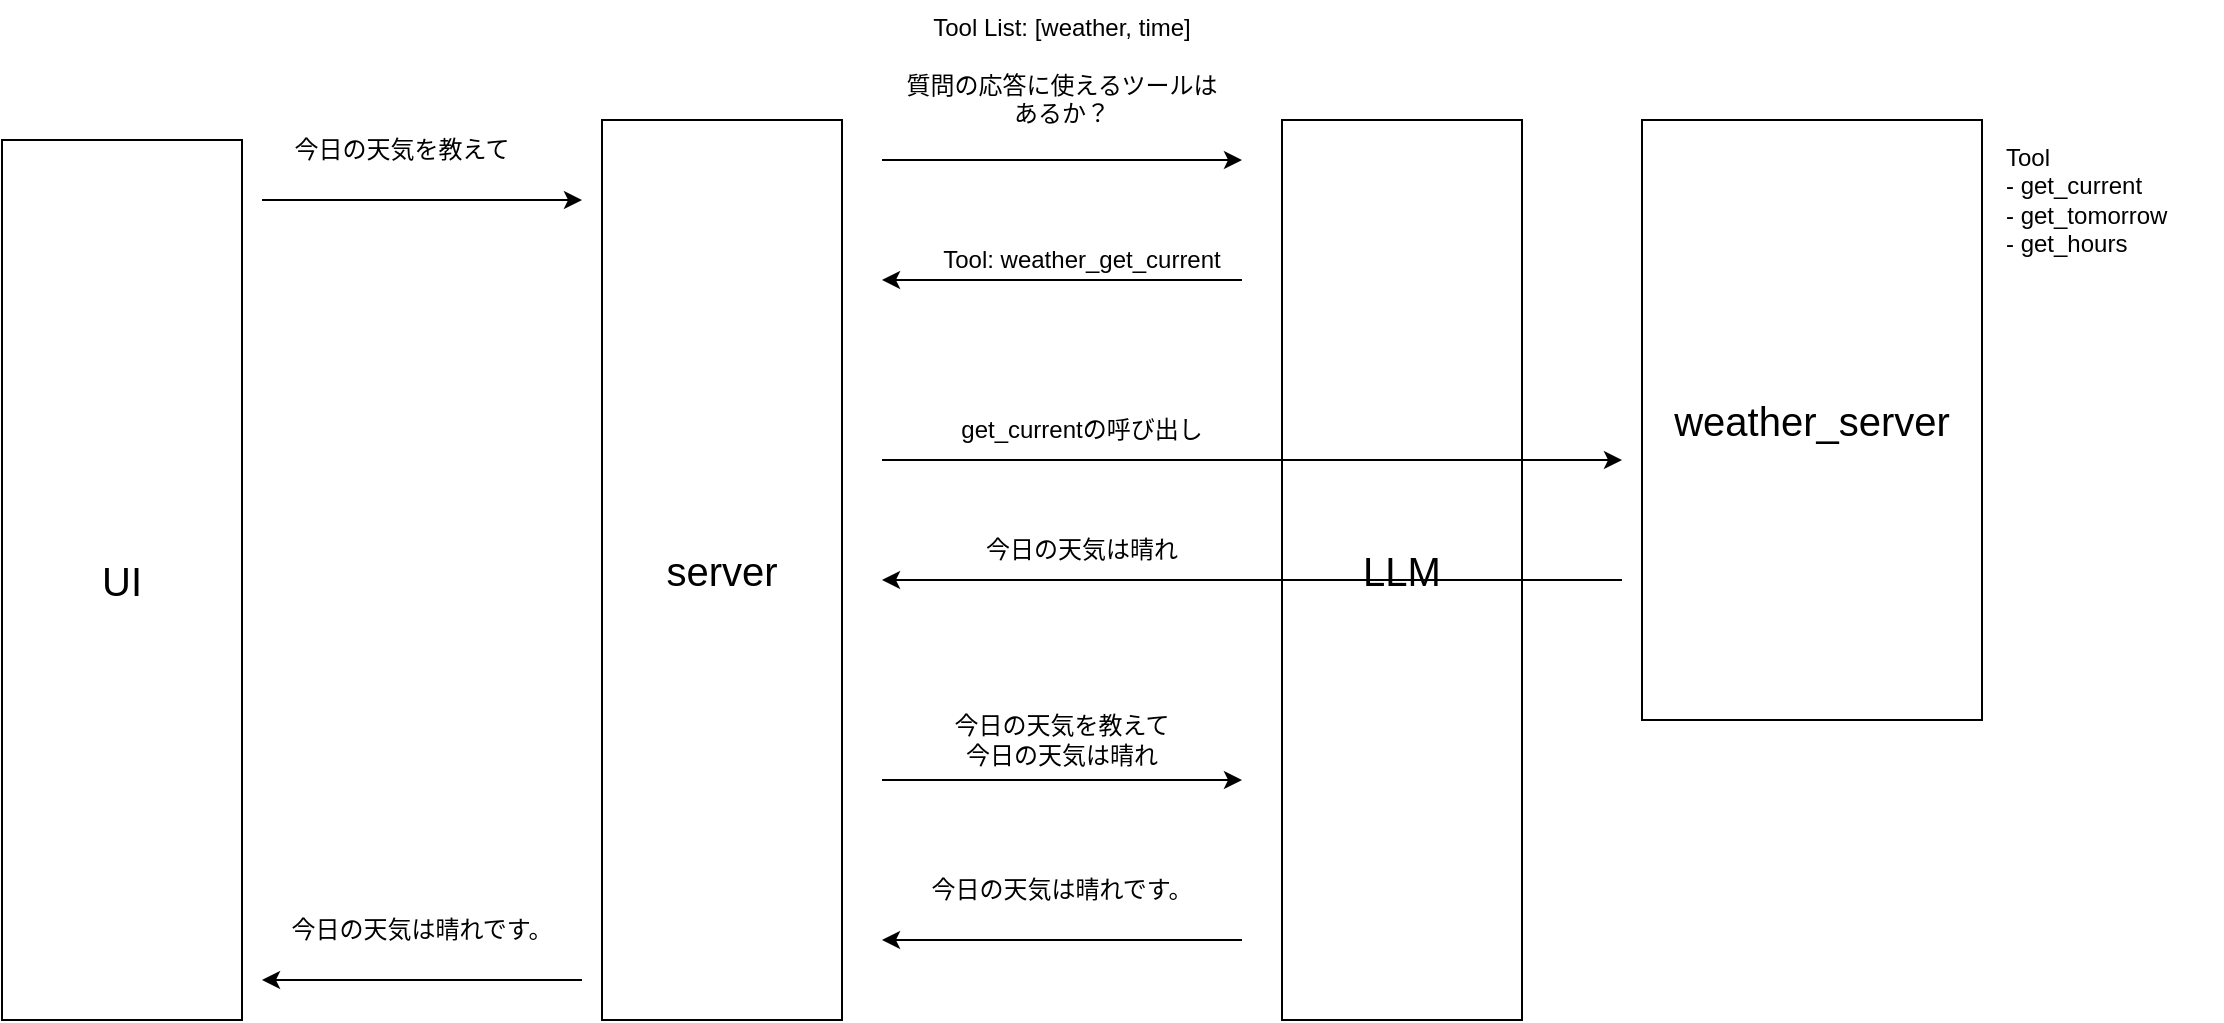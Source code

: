 <mxfile>
    <diagram id="EwDn63KYRhjgUmqdWrEp" name="Page-1">
        <mxGraphModel dx="1057" dy="763" grid="1" gridSize="10" guides="1" tooltips="1" connect="1" arrows="1" fold="1" page="1" pageScale="1" pageWidth="850" pageHeight="1100" math="0" shadow="0">
            <root>
                <mxCell id="0"/>
                <mxCell id="1" parent="0"/>
                <mxCell id="2" value="&lt;font style=&quot;font-size: 20px;&quot;&gt;UI&lt;/font&gt;" style="rounded=0;whiteSpace=wrap;html=1;" vertex="1" parent="1">
                    <mxGeometry x="140" y="140" width="120" height="440" as="geometry"/>
                </mxCell>
                <mxCell id="3" value="&lt;font style=&quot;font-size: 20px;&quot;&gt;server&lt;/font&gt;" style="rounded=0;whiteSpace=wrap;html=1;" vertex="1" parent="1">
                    <mxGeometry x="440" y="130" width="120" height="450" as="geometry"/>
                </mxCell>
                <mxCell id="4" value="今日の天気を教えて" style="text;html=1;align=center;verticalAlign=middle;whiteSpace=wrap;rounded=0;" vertex="1" parent="1">
                    <mxGeometry x="270" y="130" width="140" height="30" as="geometry"/>
                </mxCell>
                <mxCell id="5" value="" style="endArrow=classic;html=1;" edge="1" parent="1">
                    <mxGeometry width="50" height="50" relative="1" as="geometry">
                        <mxPoint x="270" y="170" as="sourcePoint"/>
                        <mxPoint x="430" y="170" as="targetPoint"/>
                    </mxGeometry>
                </mxCell>
                <mxCell id="10" value="Tool&lt;div&gt;- get_current&lt;/div&gt;&lt;div&gt;- get_tomorrow&lt;/div&gt;&lt;div&gt;- get_hours&lt;/div&gt;" style="text;html=1;align=left;verticalAlign=middle;whiteSpace=wrap;rounded=0;" vertex="1" parent="1">
                    <mxGeometry x="1140" y="135" width="110" height="70" as="geometry"/>
                </mxCell>
                <mxCell id="13" value="" style="endArrow=classic;html=1;" edge="1" parent="1">
                    <mxGeometry width="50" height="50" relative="1" as="geometry">
                        <mxPoint x="580" y="150" as="sourcePoint"/>
                        <mxPoint x="760" y="150" as="targetPoint"/>
                    </mxGeometry>
                </mxCell>
                <mxCell id="14" value="get_currentの呼び出し" style="text;html=1;align=center;verticalAlign=middle;whiteSpace=wrap;rounded=0;" vertex="1" parent="1">
                    <mxGeometry x="610" y="270" width="140" height="30" as="geometry"/>
                </mxCell>
                <mxCell id="18" value="&lt;font style=&quot;font-size: 20px;&quot;&gt;LLM&lt;/font&gt;" style="rounded=0;whiteSpace=wrap;html=1;" vertex="1" parent="1">
                    <mxGeometry x="780" y="130" width="120" height="450" as="geometry"/>
                </mxCell>
                <mxCell id="19" value="" style="endArrow=classic;html=1;" edge="1" parent="1" source="6">
                    <mxGeometry width="50" height="50" relative="1" as="geometry">
                        <mxPoint x="580" y="300" as="sourcePoint"/>
                        <mxPoint x="990" y="300" as="targetPoint"/>
                    </mxGeometry>
                </mxCell>
                <mxCell id="20" value="&lt;div&gt;Tool List: [&lt;span style=&quot;background-color: transparent;&quot;&gt;weather,&amp;nbsp;&lt;/span&gt;&lt;span style=&quot;background-color: transparent;&quot;&gt;time]&lt;/span&gt;&lt;/div&gt;&lt;div&gt;&lt;span style=&quot;background-color: transparent;&quot;&gt;&lt;br&gt;&lt;/span&gt;&lt;/div&gt;&lt;div&gt;質問の応答に使えるツールはあるか？&lt;/div&gt;" style="text;html=1;align=center;verticalAlign=middle;whiteSpace=wrap;rounded=0;" vertex="1" parent="1">
                    <mxGeometry x="590" y="70" width="160" height="70" as="geometry"/>
                </mxCell>
                <mxCell id="22" value="" style="endArrow=classic;html=1;" edge="1" parent="1">
                    <mxGeometry width="50" height="50" relative="1" as="geometry">
                        <mxPoint x="760" y="210" as="sourcePoint"/>
                        <mxPoint x="580" y="210" as="targetPoint"/>
                    </mxGeometry>
                </mxCell>
                <mxCell id="23" value="&lt;div&gt;Tool:&amp;nbsp;&lt;span style=&quot;background-color: transparent;&quot;&gt;weather_get_current&lt;/span&gt;&lt;/div&gt;" style="text;html=1;align=center;verticalAlign=middle;whiteSpace=wrap;rounded=0;" vertex="1" parent="1">
                    <mxGeometry x="600" y="190" width="160" height="20" as="geometry"/>
                </mxCell>
                <mxCell id="24" value="" style="endArrow=classic;html=1;" edge="1" parent="1">
                    <mxGeometry width="50" height="50" relative="1" as="geometry">
                        <mxPoint x="580" y="300" as="sourcePoint"/>
                        <mxPoint x="950" y="300" as="targetPoint"/>
                    </mxGeometry>
                </mxCell>
                <mxCell id="6" value="&lt;font style=&quot;font-size: 20px;&quot;&gt;weather_server&lt;/font&gt;" style="rounded=0;whiteSpace=wrap;html=1;" vertex="1" parent="1">
                    <mxGeometry x="960" y="130" width="170" height="300" as="geometry"/>
                </mxCell>
                <mxCell id="27" value="" style="endArrow=classic;html=1;" edge="1" parent="1">
                    <mxGeometry width="50" height="50" relative="1" as="geometry">
                        <mxPoint x="950" y="360" as="sourcePoint"/>
                        <mxPoint x="580" y="360" as="targetPoint"/>
                    </mxGeometry>
                </mxCell>
                <mxCell id="28" value="今日の天気は晴れ" style="text;html=1;align=center;verticalAlign=middle;whiteSpace=wrap;rounded=0;" vertex="1" parent="1">
                    <mxGeometry x="610" y="330" width="140" height="30" as="geometry"/>
                </mxCell>
                <mxCell id="29" value="" style="endArrow=classic;html=1;" edge="1" parent="1">
                    <mxGeometry width="50" height="50" relative="1" as="geometry">
                        <mxPoint x="580" y="460" as="sourcePoint"/>
                        <mxPoint x="760" y="460" as="targetPoint"/>
                    </mxGeometry>
                </mxCell>
                <mxCell id="30" value="今日の天気を教えて&lt;div&gt;今日の天気は晴れ&lt;/div&gt;" style="text;html=1;align=center;verticalAlign=middle;whiteSpace=wrap;rounded=0;" vertex="1" parent="1">
                    <mxGeometry x="600" y="420" width="140" height="40" as="geometry"/>
                </mxCell>
                <mxCell id="32" value="" style="endArrow=classic;html=1;" edge="1" parent="1">
                    <mxGeometry width="50" height="50" relative="1" as="geometry">
                        <mxPoint x="760" y="540" as="sourcePoint"/>
                        <mxPoint x="580" y="540" as="targetPoint"/>
                    </mxGeometry>
                </mxCell>
                <mxCell id="33" value="&lt;div&gt;今日の天気は晴れです。&lt;/div&gt;" style="text;html=1;align=center;verticalAlign=middle;whiteSpace=wrap;rounded=0;" vertex="1" parent="1">
                    <mxGeometry x="600" y="500" width="140" height="30" as="geometry"/>
                </mxCell>
                <mxCell id="36" value="" style="endArrow=classic;html=1;" edge="1" parent="1">
                    <mxGeometry width="50" height="50" relative="1" as="geometry">
                        <mxPoint x="430" y="560" as="sourcePoint"/>
                        <mxPoint x="270" y="560" as="targetPoint"/>
                    </mxGeometry>
                </mxCell>
                <mxCell id="37" value="&lt;div&gt;今日の天気は晴れです。&lt;/div&gt;" style="text;html=1;align=center;verticalAlign=middle;whiteSpace=wrap;rounded=0;" vertex="1" parent="1">
                    <mxGeometry x="280" y="520" width="140" height="30" as="geometry"/>
                </mxCell>
            </root>
        </mxGraphModel>
    </diagram>
</mxfile>